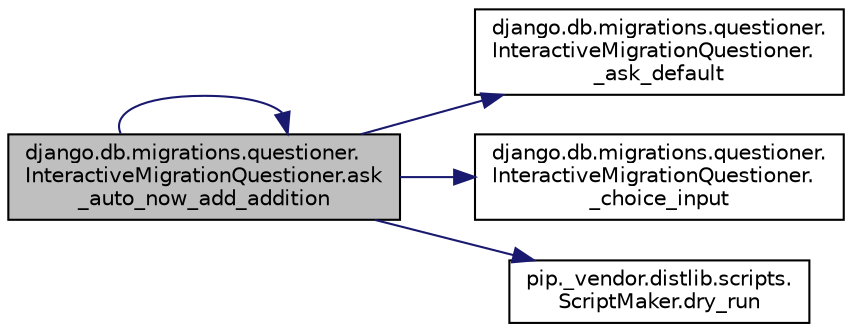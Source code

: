 digraph "django.db.migrations.questioner.InteractiveMigrationQuestioner.ask_auto_now_add_addition"
{
 // LATEX_PDF_SIZE
  edge [fontname="Helvetica",fontsize="10",labelfontname="Helvetica",labelfontsize="10"];
  node [fontname="Helvetica",fontsize="10",shape=record];
  rankdir="LR";
  Node1 [label="django.db.migrations.questioner.\lInteractiveMigrationQuestioner.ask\l_auto_now_add_addition",height=0.2,width=0.4,color="black", fillcolor="grey75", style="filled", fontcolor="black",tooltip=" "];
  Node1 -> Node2 [color="midnightblue",fontsize="10",style="solid",fontname="Helvetica"];
  Node2 [label="django.db.migrations.questioner.\lInteractiveMigrationQuestioner.\l_ask_default",height=0.2,width=0.4,color="black", fillcolor="white", style="filled",URL="$d3/d40/classdjango_1_1db_1_1migrations_1_1questioner_1_1_interactive_migration_questioner.html#aba33b8a6a96eb39d8f39407f378e200a",tooltip=" "];
  Node1 -> Node3 [color="midnightblue",fontsize="10",style="solid",fontname="Helvetica"];
  Node3 [label="django.db.migrations.questioner.\lInteractiveMigrationQuestioner.\l_choice_input",height=0.2,width=0.4,color="black", fillcolor="white", style="filled",URL="$d3/d40/classdjango_1_1db_1_1migrations_1_1questioner_1_1_interactive_migration_questioner.html#a01c4f190de07a1d8f782326c2282470c",tooltip=" "];
  Node1 -> Node1 [color="midnightblue",fontsize="10",style="solid",fontname="Helvetica"];
  Node1 -> Node4 [color="midnightblue",fontsize="10",style="solid",fontname="Helvetica"];
  Node4 [label="pip._vendor.distlib.scripts.\lScriptMaker.dry_run",height=0.2,width=0.4,color="black", fillcolor="white", style="filled",URL="$de/dcc/classpip_1_1__vendor_1_1distlib_1_1scripts_1_1_script_maker.html#ab788624a4b1688e66c95f02b42674a4f",tooltip=" "];
}
